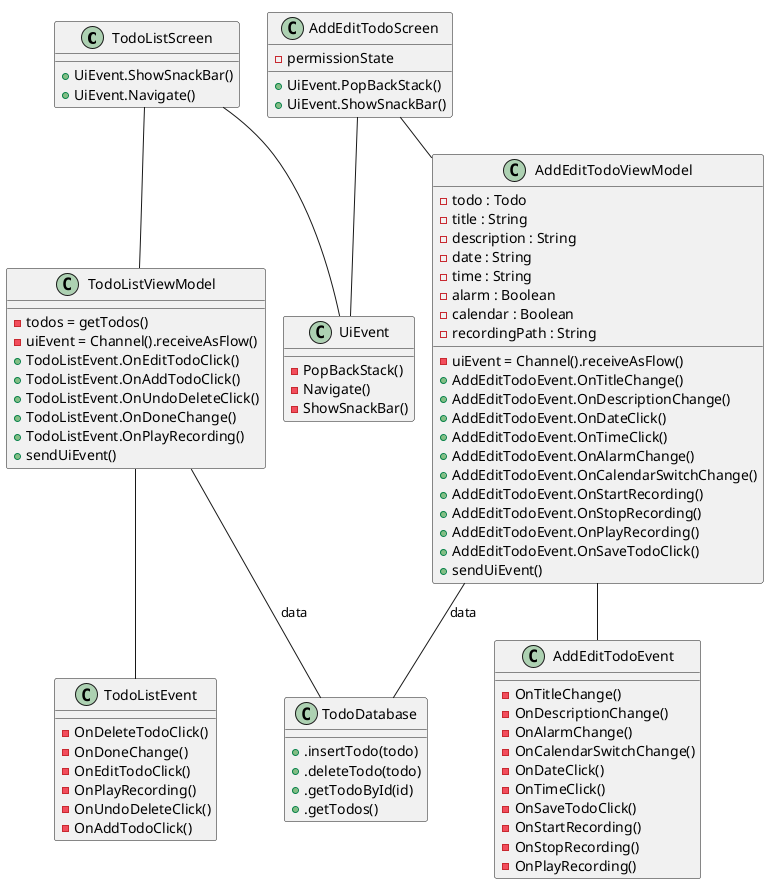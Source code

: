 @startuml
'https://plantuml.com/class-diagram

!pragma layout smetana

class TodoListScreen {
    + UiEvent.ShowSnackBar()
    + UiEvent.Navigate()
}

class TodoListEvent {
    - OnDeleteTodoClick()
    - OnDoneChange()
    - OnEditTodoClick()
    - OnPlayRecording()
    - OnUndoDeleteClick()
    - OnAddTodoClick()
}

class TodoListViewModel {
    - todos = getTodos()
    - uiEvent = Channel().receiveAsFlow()
    + TodoListEvent.OnEditTodoClick()
    + TodoListEvent.OnAddTodoClick()
    + TodoListEvent.OnUndoDeleteClick()
    + TodoListEvent.OnDoneChange()
    + TodoListEvent.OnPlayRecording()
    + sendUiEvent()
}

TodoListScreen -- TodoListViewModel
TodoListScreen -- UiEvent
TodoListViewModel -- TodoListEvent
TodoListViewModel -- TodoDatabase : data

class AddEditTodoScreen {
    - permissionState
    + UiEvent.PopBackStack()
    + UiEvent.ShowSnackBar()
}

class AddEditTodoEvent {
    - OnTitleChange()
    - OnDescriptionChange()
    - OnAlarmChange()
    - OnCalendarSwitchChange()
    - OnDateClick()
    - OnTimeClick()
    - OnSaveTodoClick()
    - OnStartRecording()
    - OnStopRecording()
    - OnPlayRecording()
}

class AddEditTodoViewModel {
    - todo : Todo
    - title : String
    - description : String
    - date : String
    - time : String
    - alarm : Boolean
    - calendar : Boolean
    - recordingPath : String
    - uiEvent = Channel().receiveAsFlow()
    + AddEditTodoEvent.OnTitleChange()
    + AddEditTodoEvent.OnDescriptionChange()
    + AddEditTodoEvent.OnDateClick()
    + AddEditTodoEvent.OnTimeClick()
    + AddEditTodoEvent.OnAlarmChange()
    + AddEditTodoEvent.OnCalendarSwitchChange()
    + AddEditTodoEvent.OnStartRecording()
    + AddEditTodoEvent.OnStopRecording()
    + AddEditTodoEvent.OnPlayRecording()
    + AddEditTodoEvent.OnSaveTodoClick()
    + sendUiEvent()
}

AddEditTodoScreen -- AddEditTodoViewModel
AddEditTodoScreen -- UiEvent
AddEditTodoViewModel -- AddEditTodoEvent
AddEditTodoViewModel -- TodoDatabase : data

class UiEvent {
    - PopBackStack()
    - Navigate()
    - ShowSnackBar()
}

class TodoDatabase {
    + .insertTodo(todo)
    + .deleteTodo(todo)
    + .getTodoById(id)
    + .getTodos()
}



@enduml